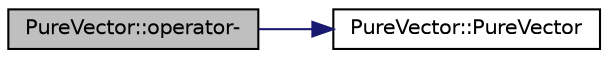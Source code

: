 digraph "PureVector::operator-"
{
 // LATEX_PDF_SIZE
  edge [fontname="Helvetica",fontsize="10",labelfontname="Helvetica",labelfontsize="10"];
  node [fontname="Helvetica",fontsize="10",shape=record];
  rankdir="LR";
  Node1 [label="PureVector::operator-",height=0.2,width=0.4,color="black", fillcolor="grey75", style="filled", fontcolor="black",tooltip="Subtraction operator."];
  Node1 -> Node2 [color="midnightblue",fontsize="10",style="solid",fontname="Helvetica"];
  Node2 [label="PureVector::PureVector",height=0.2,width=0.4,color="black", fillcolor="white", style="filled",URL="$class_pure_vector.html#a9b68d03c9e83cb1ab8b8dc9ec7a7a8ec",tooltip="Creates a vector containing zeros."];
}
